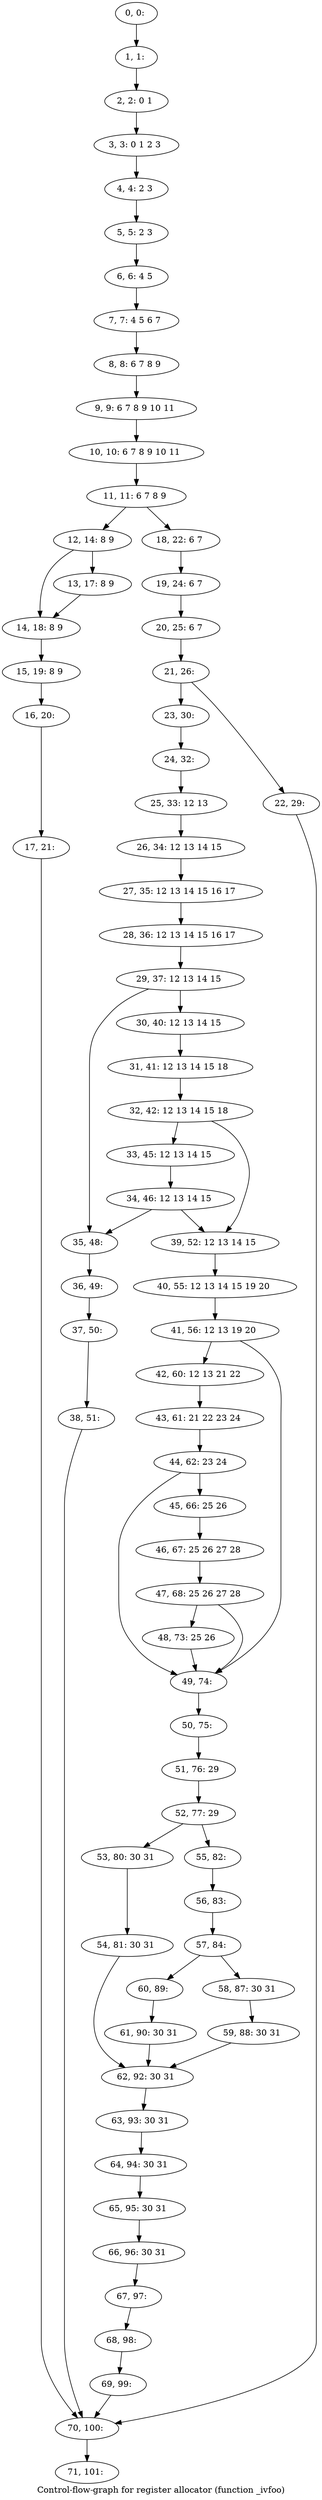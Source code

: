 digraph G {
graph [label="Control-flow-graph for register allocator (function _ivfoo)"]
0[label="0, 0: "];
1[label="1, 1: "];
2[label="2, 2: 0 1 "];
3[label="3, 3: 0 1 2 3 "];
4[label="4, 4: 2 3 "];
5[label="5, 5: 2 3 "];
6[label="6, 6: 4 5 "];
7[label="7, 7: 4 5 6 7 "];
8[label="8, 8: 6 7 8 9 "];
9[label="9, 9: 6 7 8 9 10 11 "];
10[label="10, 10: 6 7 8 9 10 11 "];
11[label="11, 11: 6 7 8 9 "];
12[label="12, 14: 8 9 "];
13[label="13, 17: 8 9 "];
14[label="14, 18: 8 9 "];
15[label="15, 19: 8 9 "];
16[label="16, 20: "];
17[label="17, 21: "];
18[label="18, 22: 6 7 "];
19[label="19, 24: 6 7 "];
20[label="20, 25: 6 7 "];
21[label="21, 26: "];
22[label="22, 29: "];
23[label="23, 30: "];
24[label="24, 32: "];
25[label="25, 33: 12 13 "];
26[label="26, 34: 12 13 14 15 "];
27[label="27, 35: 12 13 14 15 16 17 "];
28[label="28, 36: 12 13 14 15 16 17 "];
29[label="29, 37: 12 13 14 15 "];
30[label="30, 40: 12 13 14 15 "];
31[label="31, 41: 12 13 14 15 18 "];
32[label="32, 42: 12 13 14 15 18 "];
33[label="33, 45: 12 13 14 15 "];
34[label="34, 46: 12 13 14 15 "];
35[label="35, 48: "];
36[label="36, 49: "];
37[label="37, 50: "];
38[label="38, 51: "];
39[label="39, 52: 12 13 14 15 "];
40[label="40, 55: 12 13 14 15 19 20 "];
41[label="41, 56: 12 13 19 20 "];
42[label="42, 60: 12 13 21 22 "];
43[label="43, 61: 21 22 23 24 "];
44[label="44, 62: 23 24 "];
45[label="45, 66: 25 26 "];
46[label="46, 67: 25 26 27 28 "];
47[label="47, 68: 25 26 27 28 "];
48[label="48, 73: 25 26 "];
49[label="49, 74: "];
50[label="50, 75: "];
51[label="51, 76: 29 "];
52[label="52, 77: 29 "];
53[label="53, 80: 30 31 "];
54[label="54, 81: 30 31 "];
55[label="55, 82: "];
56[label="56, 83: "];
57[label="57, 84: "];
58[label="58, 87: 30 31 "];
59[label="59, 88: 30 31 "];
60[label="60, 89: "];
61[label="61, 90: 30 31 "];
62[label="62, 92: 30 31 "];
63[label="63, 93: 30 31 "];
64[label="64, 94: 30 31 "];
65[label="65, 95: 30 31 "];
66[label="66, 96: 30 31 "];
67[label="67, 97: "];
68[label="68, 98: "];
69[label="69, 99: "];
70[label="70, 100: "];
71[label="71, 101: "];
0->1 ;
1->2 ;
2->3 ;
3->4 ;
4->5 ;
5->6 ;
6->7 ;
7->8 ;
8->9 ;
9->10 ;
10->11 ;
11->12 ;
11->18 ;
12->13 ;
12->14 ;
13->14 ;
14->15 ;
15->16 ;
16->17 ;
17->70 ;
18->19 ;
19->20 ;
20->21 ;
21->22 ;
21->23 ;
22->70 ;
23->24 ;
24->25 ;
25->26 ;
26->27 ;
27->28 ;
28->29 ;
29->30 ;
29->35 ;
30->31 ;
31->32 ;
32->33 ;
32->39 ;
33->34 ;
34->35 ;
34->39 ;
35->36 ;
36->37 ;
37->38 ;
38->70 ;
39->40 ;
40->41 ;
41->42 ;
41->49 ;
42->43 ;
43->44 ;
44->45 ;
44->49 ;
45->46 ;
46->47 ;
47->48 ;
47->49 ;
48->49 ;
49->50 ;
50->51 ;
51->52 ;
52->53 ;
52->55 ;
53->54 ;
54->62 ;
55->56 ;
56->57 ;
57->58 ;
57->60 ;
58->59 ;
59->62 ;
60->61 ;
61->62 ;
62->63 ;
63->64 ;
64->65 ;
65->66 ;
66->67 ;
67->68 ;
68->69 ;
69->70 ;
70->71 ;
}
